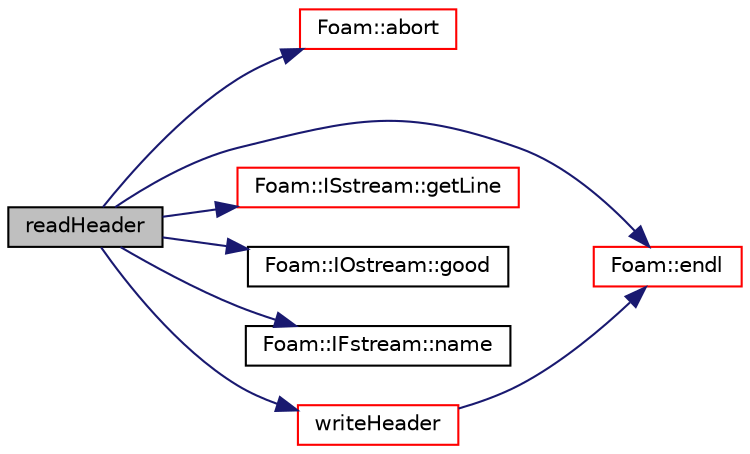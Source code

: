 digraph "readHeader"
{
  bgcolor="transparent";
  edge [fontname="Helvetica",fontsize="10",labelfontname="Helvetica",labelfontsize="10"];
  node [fontname="Helvetica",fontsize="10",shape=record];
  rankdir="LR";
  Node65 [label="readHeader",height=0.2,width=0.4,color="black", fillcolor="grey75", style="filled", fontcolor="black"];
  Node65 -> Node66 [color="midnightblue",fontsize="10",style="solid",fontname="Helvetica"];
  Node66 [label="Foam::abort",height=0.2,width=0.4,color="red",URL="$a21851.html#a447107a607d03e417307c203fa5fb44b"];
  Node65 -> Node73 [color="midnightblue",fontsize="10",style="solid",fontname="Helvetica"];
  Node73 [label="Foam::endl",height=0.2,width=0.4,color="red",URL="$a21851.html#a2db8fe02a0d3909e9351bb4275b23ce4",tooltip="Add newline and flush stream. "];
  Node65 -> Node111 [color="midnightblue",fontsize="10",style="solid",fontname="Helvetica"];
  Node111 [label="Foam::ISstream::getLine",height=0.2,width=0.4,color="red",URL="$a27393.html#a94b82bd8f7d8cdaa83c9c70b7c919f78",tooltip="Raw, low-level getline into a string function. "];
  Node65 -> Node103 [color="midnightblue",fontsize="10",style="solid",fontname="Helvetica"];
  Node103 [label="Foam::IOstream::good",height=0.2,width=0.4,color="black",URL="$a27333.html#abdcc7f96f487faadc7769afcf58fe992",tooltip="Return true if next operation might succeed. "];
  Node65 -> Node113 [color="midnightblue",fontsize="10",style="solid",fontname="Helvetica"];
  Node113 [label="Foam::IFstream::name",height=0.2,width=0.4,color="black",URL="$a27289.html#aba53f1f9c8fadfa65f4099af10df348c",tooltip="Return the name of the stream. "];
  Node65 -> Node114 [color="midnightblue",fontsize="10",style="solid",fontname="Helvetica"];
  Node114 [label="writeHeader",height=0.2,width=0.4,color="red",URL="$a22649.html#a22e88f3f48919f40209868c785a7789c",tooltip="Write header for fileType (CELL|VERTEX|BOUNDARY) "];
  Node114 -> Node73 [color="midnightblue",fontsize="10",style="solid",fontname="Helvetica"];
}
